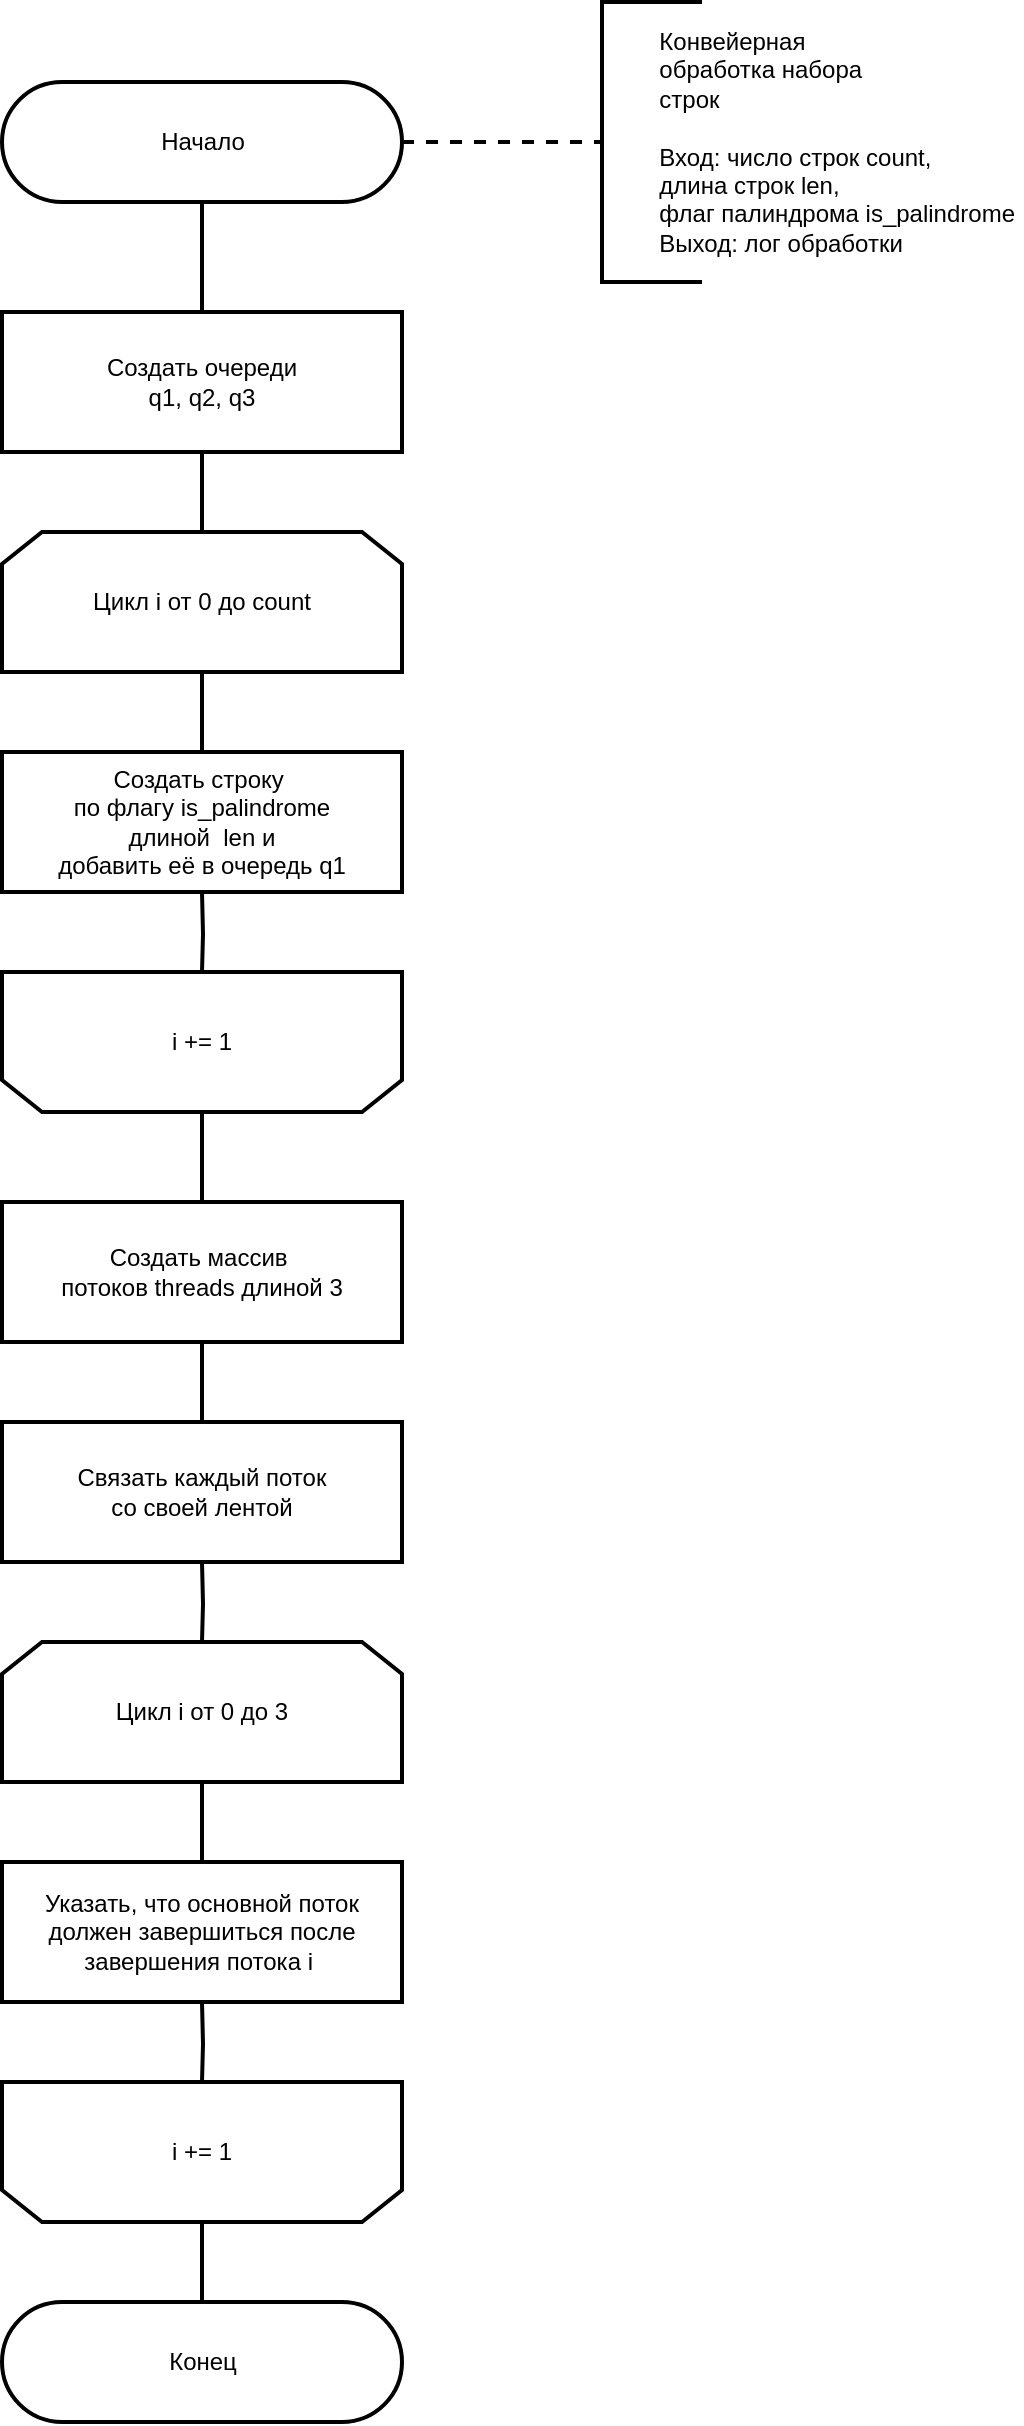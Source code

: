 <mxfile>
    <diagram id="HNHIgXDb44cZXbLYwc57" name="Page-1">
        <mxGraphModel dx="3466" dy="555" grid="1" gridSize="10" guides="1" tooltips="1" connect="1" arrows="1" fold="1" page="1" pageScale="1" pageWidth="1169" pageHeight="1654" math="0" shadow="0">
            <root>
                <mxCell id="0"/>
                <mxCell id="1" parent="0"/>
                <mxCell id="7" value="&lt;font style=&quot;font-size: 12px&quot;&gt;Конец&lt;/font&gt;" style="html=1;dashed=0;whitespace=wrap;shape=mxgraph.dfd.start;strokeWidth=2;" parent="1" vertex="1">
                    <mxGeometry x="-1928" y="1300" width="200" height="60" as="geometry"/>
                </mxCell>
                <mxCell id="10" style="edgeStyle=orthogonalEdgeStyle;rounded=0;orthogonalLoop=1;jettySize=auto;html=1;exitX=0.5;exitY=1;exitDx=0;exitDy=0;entryX=0.5;entryY=0;entryDx=0;entryDy=0;endArrow=none;endFill=0;strokeWidth=2;" parent="1" source="11" edge="1">
                    <mxGeometry relative="1" as="geometry">
                        <mxPoint x="-1828" y="1080" as="targetPoint"/>
                    </mxGeometry>
                </mxCell>
                <mxCell id="11" value="Цикл i от 0 до 3" style="shape=loopLimit;whiteSpace=wrap;html=1;strokeWidth=2;" parent="1" vertex="1">
                    <mxGeometry x="-1928" y="970" width="200" height="70" as="geometry"/>
                </mxCell>
                <mxCell id="35" style="edgeStyle=orthogonalEdgeStyle;rounded=0;orthogonalLoop=1;jettySize=auto;html=1;exitX=0.5;exitY=0;exitDx=0;exitDy=0;entryX=0.5;entryY=0.5;entryDx=0;entryDy=-30;entryPerimeter=0;endArrow=none;endFill=0;strokeWidth=2;" parent="1" source="13" target="7" edge="1">
                    <mxGeometry relative="1" as="geometry"/>
                </mxCell>
                <mxCell id="13" value="i += 1" style="shape=loopLimit;whiteSpace=wrap;html=1;strokeWidth=2;direction=west;" parent="1" vertex="1">
                    <mxGeometry x="-1928" y="1190" width="200" height="70" as="geometry"/>
                </mxCell>
                <mxCell id="18" value="" style="edgeStyle=orthogonalEdgeStyle;rounded=0;orthogonalLoop=1;jettySize=auto;html=1;endArrow=none;endFill=0;strokeWidth=2;" parent="1" target="13" edge="1">
                    <mxGeometry relative="1" as="geometry">
                        <mxPoint x="-1828" y="1150" as="sourcePoint"/>
                    </mxGeometry>
                </mxCell>
                <mxCell id="33" style="edgeStyle=orthogonalEdgeStyle;rounded=0;orthogonalLoop=1;jettySize=auto;html=1;exitX=0.5;exitY=1;exitDx=0;exitDy=0;entryX=0.5;entryY=0;entryDx=0;entryDy=0;endArrow=none;endFill=0;strokeWidth=2;" parent="1" source="24" edge="1">
                    <mxGeometry relative="1" as="geometry">
                        <mxPoint x="-1828" y="860" as="targetPoint"/>
                    </mxGeometry>
                </mxCell>
                <mxCell id="24" value="&lt;font&gt;Создать массив&amp;nbsp;&lt;br&gt;потоков threads длиной 3&lt;br&gt;&lt;/font&gt;" style="rounded=0;whiteSpace=wrap;html=1;strokeWidth=2;" parent="1" vertex="1">
                    <mxGeometry x="-1928" y="750" width="200" height="70" as="geometry"/>
                </mxCell>
                <mxCell id="34" style="edgeStyle=orthogonalEdgeStyle;rounded=0;orthogonalLoop=1;jettySize=auto;html=1;exitX=0.5;exitY=0;exitDx=0;exitDy=0;entryX=0.5;entryY=0;entryDx=0;entryDy=0;endArrow=none;endFill=0;strokeWidth=2;" parent="1" target="11" edge="1">
                    <mxGeometry relative="1" as="geometry">
                        <mxPoint x="-1828" y="930" as="sourcePoint"/>
                    </mxGeometry>
                </mxCell>
                <mxCell id="31" value="&lt;font&gt;Указать, что основной поток должен завершиться после завершения потока i&amp;nbsp;&lt;br&gt;&lt;/font&gt;" style="rounded=0;whiteSpace=wrap;html=1;strokeWidth=2;" parent="1" vertex="1">
                    <mxGeometry x="-1928" y="1080" width="200" height="70" as="geometry"/>
                </mxCell>
                <mxCell id="36" style="edgeStyle=orthogonalEdgeStyle;rounded=0;orthogonalLoop=1;jettySize=auto;html=1;entryX=0;entryY=0.5;entryDx=0;entryDy=0;entryPerimeter=0;endArrow=none;endFill=0;strokeWidth=2;dashed=1;exitX=1;exitY=0.5;exitDx=0;exitDy=0;exitPerimeter=0;" edge="1" parent="1" source="38" target="40">
                    <mxGeometry relative="1" as="geometry">
                        <mxPoint x="-1678" y="290" as="sourcePoint"/>
                        <Array as="points">
                            <mxPoint x="-1708" y="220"/>
                            <mxPoint x="-1708" y="220"/>
                        </Array>
                    </mxGeometry>
                </mxCell>
                <mxCell id="37" style="edgeStyle=orthogonalEdgeStyle;rounded=0;orthogonalLoop=1;jettySize=auto;html=1;exitX=0.5;exitY=0.5;exitDx=0;exitDy=30;exitPerimeter=0;entryX=0.5;entryY=0;entryDx=0;entryDy=0;strokeWidth=2;endArrow=none;endFill=0;" edge="1" parent="1" source="38">
                    <mxGeometry relative="1" as="geometry">
                        <mxPoint x="-1828" y="305" as="targetPoint"/>
                    </mxGeometry>
                </mxCell>
                <mxCell id="38" value="&lt;font style=&quot;font-size: 12px&quot;&gt;Начало&lt;/font&gt;" style="html=1;dashed=0;whitespace=wrap;shape=mxgraph.dfd.start;strokeWidth=2;" vertex="1" parent="1">
                    <mxGeometry x="-1928" y="190" width="200" height="60" as="geometry"/>
                </mxCell>
                <mxCell id="39" style="edgeStyle=orthogonalEdgeStyle;rounded=0;orthogonalLoop=1;jettySize=auto;html=1;exitX=0.5;exitY=1;exitDx=0;exitDy=0;" edge="1" parent="1">
                    <mxGeometry relative="1" as="geometry">
                        <mxPoint x="-1878" y="340" as="sourcePoint"/>
                        <mxPoint x="-1878" y="340" as="targetPoint"/>
                    </mxGeometry>
                </mxCell>
                <mxCell id="40" value="&lt;div&gt;&lt;span style=&quot;white-space: pre&quot;&gt;&#9;&lt;/span&gt;Конвейерная&lt;/div&gt;&lt;div&gt;&lt;span style=&quot;white-space: pre&quot;&gt;&#9;&lt;/span&gt;обработка набора&amp;nbsp;&lt;br&gt;&lt;/div&gt;&lt;div&gt;&lt;span style=&quot;white-space: pre&quot;&gt;&#9;&lt;/span&gt;строк&lt;br&gt;&lt;/div&gt;&lt;div&gt;&lt;span&gt;&lt;br&gt;&lt;/span&gt;&lt;/div&gt;&lt;span style=&quot;white-space: pre&quot;&gt;&#9;&lt;/span&gt;Вход: число строк count,&lt;br&gt;&lt;span style=&quot;white-space: pre&quot;&gt;&#9;&lt;/span&gt;длина строк len,&lt;br&gt;&lt;span style=&quot;white-space: pre&quot;&gt;&#9;&lt;/span&gt;флаг палиндрома is_palindrome&amp;nbsp;&lt;br&gt;&lt;span style=&quot;white-space: pre&quot;&gt;&#9;&lt;/span&gt;Выход: лог обработки" style="strokeWidth=2;html=1;shape=mxgraph.flowchart.annotation_1;align=left;pointerEvents=1;" vertex="1" parent="1">
                    <mxGeometry x="-1628" y="150" width="50" height="140" as="geometry"/>
                </mxCell>
                <mxCell id="41" style="edgeStyle=orthogonalEdgeStyle;rounded=0;orthogonalLoop=1;jettySize=auto;html=1;exitX=0.5;exitY=1;exitDx=0;exitDy=0;entryX=0.5;entryY=0;entryDx=0;entryDy=0;endArrow=none;endFill=0;strokeWidth=2;" edge="1" parent="1" source="42">
                    <mxGeometry relative="1" as="geometry">
                        <mxPoint x="-1828" y="525" as="targetPoint"/>
                    </mxGeometry>
                </mxCell>
                <mxCell id="42" value="Цикл i от 0 до count" style="shape=loopLimit;whiteSpace=wrap;html=1;strokeWidth=2;" vertex="1" parent="1">
                    <mxGeometry x="-1928" y="415" width="200" height="70" as="geometry"/>
                </mxCell>
                <mxCell id="48" style="edgeStyle=none;html=1;exitX=0.5;exitY=0;exitDx=0;exitDy=0;entryX=0.5;entryY=0;entryDx=0;entryDy=0;strokeWidth=2;endArrow=none;endFill=0;" edge="1" parent="1" source="43" target="24">
                    <mxGeometry relative="1" as="geometry"/>
                </mxCell>
                <mxCell id="43" value="i += 1" style="shape=loopLimit;whiteSpace=wrap;html=1;strokeWidth=2;direction=west;" vertex="1" parent="1">
                    <mxGeometry x="-1928" y="635" width="200" height="70" as="geometry"/>
                </mxCell>
                <mxCell id="44" value="" style="edgeStyle=orthogonalEdgeStyle;rounded=0;orthogonalLoop=1;jettySize=auto;html=1;endArrow=none;endFill=0;strokeWidth=2;" edge="1" parent="1" target="43">
                    <mxGeometry relative="1" as="geometry">
                        <mxPoint x="-1828" y="595" as="sourcePoint"/>
                    </mxGeometry>
                </mxCell>
                <mxCell id="45" value="&lt;font&gt;&lt;div&gt;Создать строку&amp;nbsp;&lt;/div&gt;&lt;div&gt;по флагу is_palindrome&lt;/div&gt;&lt;div&gt;длиной&amp;nbsp; len и&lt;/div&gt;&lt;div&gt;добавить её в очередь q1&lt;/div&gt;&lt;/font&gt;" style="rounded=0;whiteSpace=wrap;html=1;strokeWidth=2;align=center;" vertex="1" parent="1">
                    <mxGeometry x="-1928" y="525" width="200" height="70" as="geometry"/>
                </mxCell>
                <mxCell id="46" style="edgeStyle=none;html=1;exitX=0.5;exitY=1;exitDx=0;exitDy=0;entryX=0.5;entryY=0;entryDx=0;entryDy=0;rounded=0;strokeWidth=2;endArrow=none;endFill=0;" edge="1" parent="1" source="47" target="42">
                    <mxGeometry relative="1" as="geometry"/>
                </mxCell>
                <mxCell id="47" value="&lt;font&gt;&lt;div style=&quot;text-align: left&quot;&gt;Создать очереди&lt;/div&gt;&lt;div&gt;q1, q2, q3&lt;/div&gt;&lt;/font&gt;" style="rounded=0;whiteSpace=wrap;html=1;strokeWidth=2;" vertex="1" parent="1">
                    <mxGeometry x="-1928" y="305" width="200" height="70" as="geometry"/>
                </mxCell>
                <mxCell id="49" value="&lt;font&gt;Связать каждый поток&lt;br&gt;со своей лентой&lt;br&gt;&lt;/font&gt;" style="rounded=0;whiteSpace=wrap;html=1;strokeWidth=2;" vertex="1" parent="1">
                    <mxGeometry x="-1928" y="860" width="200" height="70" as="geometry"/>
                </mxCell>
            </root>
        </mxGraphModel>
    </diagram>
</mxfile>